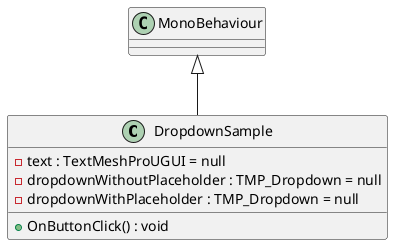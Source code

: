 @startuml
class DropdownSample {
    - text : TextMeshProUGUI = null
    - dropdownWithoutPlaceholder : TMP_Dropdown = null
    - dropdownWithPlaceholder : TMP_Dropdown = null
    + OnButtonClick() : void
}
MonoBehaviour <|-- DropdownSample
@enduml
